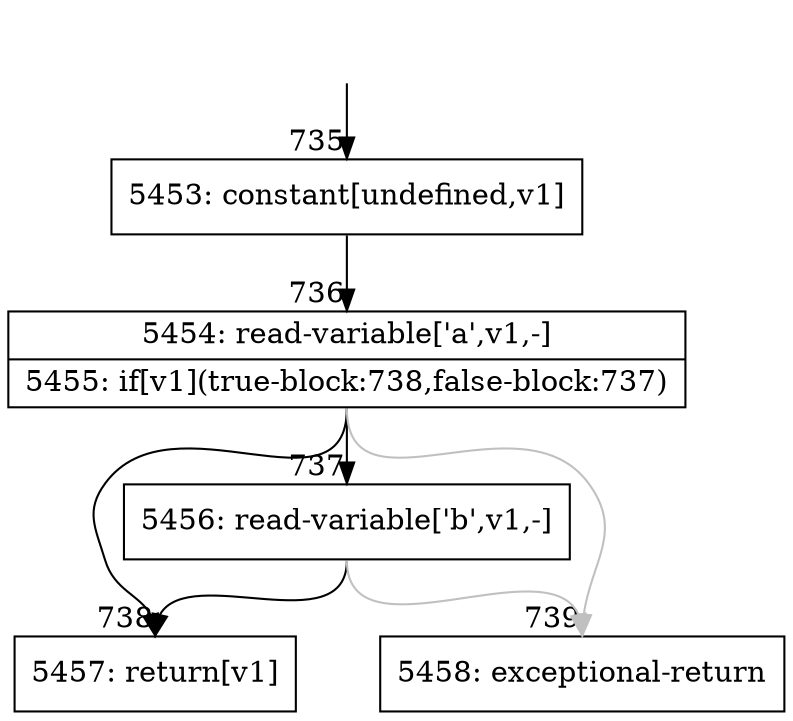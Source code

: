 digraph {
rankdir="TD"
BB_entry50[shape=none,label=""];
BB_entry50 -> BB735 [tailport=s, headport=n, headlabel="    735"]
BB735 [shape=record label="{5453: constant[undefined,v1]}" ] 
BB735 -> BB736 [tailport=s, headport=n, headlabel="      736"]
BB736 [shape=record label="{5454: read-variable['a',v1,-]|5455: if[v1](true-block:738,false-block:737)}" ] 
BB736 -> BB738 [tailport=s, headport=n, headlabel="      738"]
BB736 -> BB737 [tailport=s, headport=n, headlabel="      737"]
BB736 -> BB739 [tailport=s, headport=n, color=gray, headlabel="      739"]
BB737 [shape=record label="{5456: read-variable['b',v1,-]}" ] 
BB737 -> BB738 [tailport=s, headport=n]
BB737 -> BB739 [tailport=s, headport=n, color=gray]
BB738 [shape=record label="{5457: return[v1]}" ] 
BB739 [shape=record label="{5458: exceptional-return}" ] 
//#$~ 256
}
